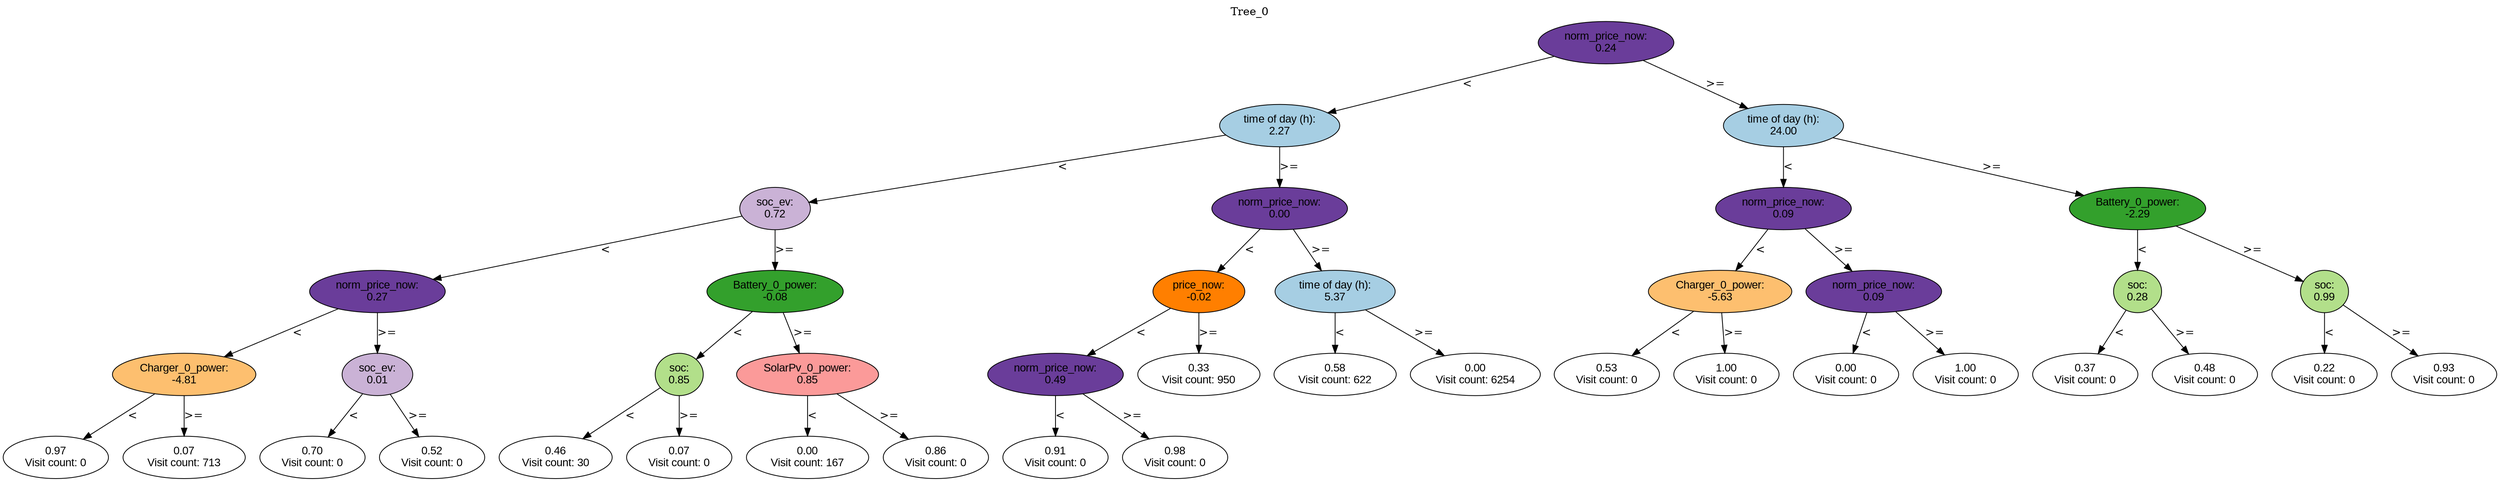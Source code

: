 digraph BST {
    node [fontname="Arial" style=filled colorscheme=paired12];
    0 [ label = "norm_price_now:
0.24" fillcolor=10];
    1 [ label = "time of day (h):
2.27" fillcolor=1];
    2 [ label = "soc_ev:
0.72" fillcolor=9];
    3 [ label = "norm_price_now:
0.27" fillcolor=10];
    4 [ label = "Charger_0_power:
-4.81" fillcolor=7];
    5 [ label = "0.97
Visit count: 0" fillcolor=white];
    6 [ label = "0.07
Visit count: 713" fillcolor=white];
    7 [ label = "soc_ev:
0.01" fillcolor=9];
    8 [ label = "0.70
Visit count: 0" fillcolor=white];
    9 [ label = "0.52
Visit count: 0" fillcolor=white];
    10 [ label = "Battery_0_power:
-0.08" fillcolor=4];
    11 [ label = "soc:
0.85" fillcolor=3];
    12 [ label = "0.46
Visit count: 30" fillcolor=white];
    13 [ label = "0.07
Visit count: 0" fillcolor=white];
    14 [ label = "SolarPv_0_power:
0.85" fillcolor=5];
    15 [ label = "0.00
Visit count: 167" fillcolor=white];
    16 [ label = "0.86
Visit count: 0" fillcolor=white];
    17 [ label = "norm_price_now:
0.00" fillcolor=10];
    18 [ label = "price_now:
-0.02" fillcolor=8];
    19 [ label = "norm_price_now:
0.49" fillcolor=10];
    20 [ label = "0.91
Visit count: 0" fillcolor=white];
    21 [ label = "0.98
Visit count: 0" fillcolor=white];
    22 [ label = "0.33
Visit count: 950" fillcolor=white];
    23 [ label = "time of day (h):
5.37" fillcolor=1];
    24 [ label = "0.58
Visit count: 622" fillcolor=white];
    25 [ label = "0.00
Visit count: 6254" fillcolor=white];
    26 [ label = "time of day (h):
24.00" fillcolor=1];
    27 [ label = "norm_price_now:
0.09" fillcolor=10];
    28 [ label = "Charger_0_power:
-5.63" fillcolor=7];
    29 [ label = "0.53
Visit count: 0" fillcolor=white];
    30 [ label = "1.00
Visit count: 0" fillcolor=white];
    31 [ label = "norm_price_now:
0.09" fillcolor=10];
    32 [ label = "0.00
Visit count: 0" fillcolor=white];
    33 [ label = "1.00
Visit count: 0" fillcolor=white];
    34 [ label = "Battery_0_power:
-2.29" fillcolor=4];
    35 [ label = "soc:
0.28" fillcolor=3];
    36 [ label = "0.37
Visit count: 0" fillcolor=white];
    37 [ label = "0.48
Visit count: 0" fillcolor=white];
    38 [ label = "soc:
0.99" fillcolor=3];
    39 [ label = "0.22
Visit count: 0" fillcolor=white];
    40 [ label = "0.93
Visit count: 0" fillcolor=white];

    0  -> 1[ label = "<"];
    0  -> 26[ label = ">="];
    1  -> 2[ label = "<"];
    1  -> 17[ label = ">="];
    2  -> 3[ label = "<"];
    2  -> 10[ label = ">="];
    3  -> 4[ label = "<"];
    3  -> 7[ label = ">="];
    4  -> 5[ label = "<"];
    4  -> 6[ label = ">="];
    7  -> 8[ label = "<"];
    7  -> 9[ label = ">="];
    10  -> 11[ label = "<"];
    10  -> 14[ label = ">="];
    11  -> 12[ label = "<"];
    11  -> 13[ label = ">="];
    14  -> 15[ label = "<"];
    14  -> 16[ label = ">="];
    17  -> 18[ label = "<"];
    17  -> 23[ label = ">="];
    18  -> 19[ label = "<"];
    18  -> 22[ label = ">="];
    19  -> 20[ label = "<"];
    19  -> 21[ label = ">="];
    23  -> 24[ label = "<"];
    23  -> 25[ label = ">="];
    26  -> 27[ label = "<"];
    26  -> 34[ label = ">="];
    27  -> 28[ label = "<"];
    27  -> 31[ label = ">="];
    28  -> 29[ label = "<"];
    28  -> 30[ label = ">="];
    31  -> 32[ label = "<"];
    31  -> 33[ label = ">="];
    34  -> 35[ label = "<"];
    34  -> 38[ label = ">="];
    35  -> 36[ label = "<"];
    35  -> 37[ label = ">="];
    38  -> 39[ label = "<"];
    38  -> 40[ label = ">="];

    labelloc="t";
    label="Tree_0";
}